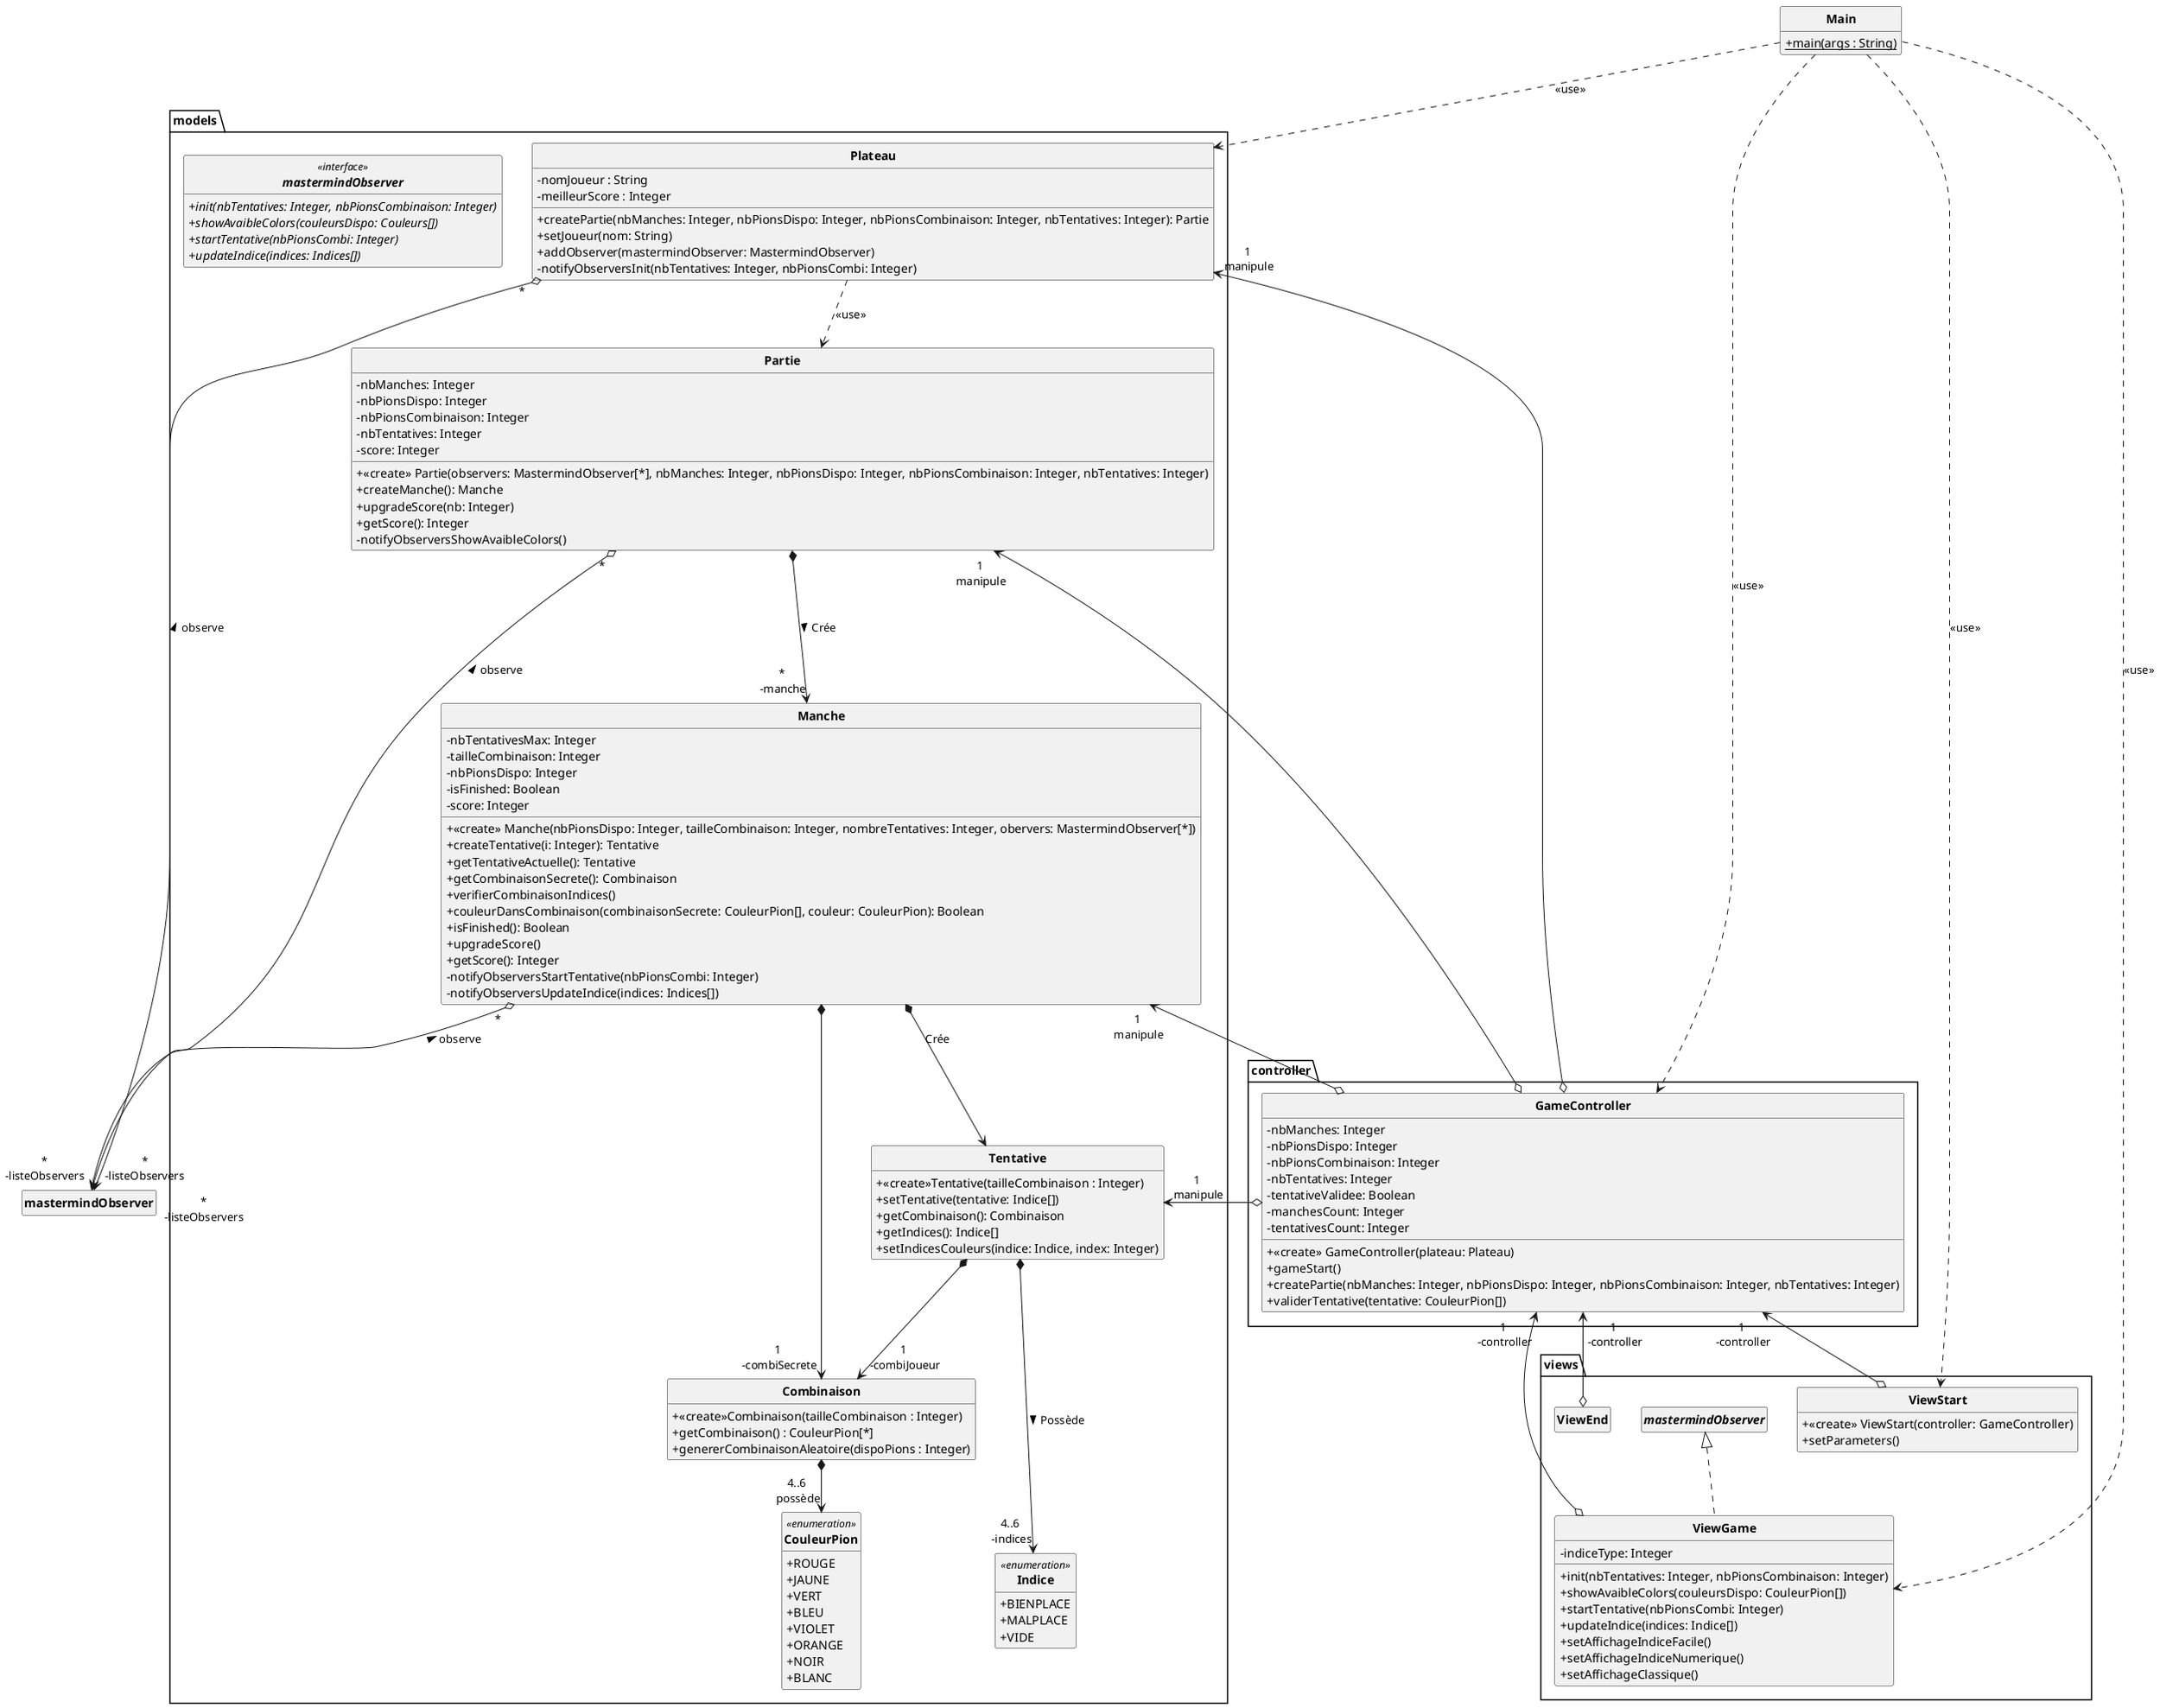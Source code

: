 @startuml
'https://plantuml.com/class-diagram
skinparam classAttributeIconSize 0
skinparam classFontStyle Bold
skinparam style strictuml
hide empty members

class Main{
    +main(args : String){static}
}

package models
{
    class Plateau
    {
        -nomJoueur : String
        -meilleurScore : Integer
        +createPartie(nbManches: Integer, nbPionsDispo: Integer, nbPionsCombinaison: Integer, nbTentatives: Integer): Partie
        +setJoueur(nom: String)
        +addObserver(mastermindObserver: MastermindObserver)
        -notifyObserversInit(nbTentatives: Integer, nbPionsCombi: Integer)
    }


    class Partie
    {
        - nbManches: Integer
        - nbPionsDispo: Integer
        - nbPionsCombinaison: Integer
        - nbTentatives: Integer
        - score: Integer
        + <<create>> Partie(observers: MastermindObserver[*], nbManches: Integer, nbPionsDispo: Integer, nbPionsCombinaison: Integer, nbTentatives: Integer)
        + createManche(): Manche
        + upgradeScore(nb: Integer)
        + getScore(): Integer
        - notifyObserversShowAvaibleColors()
    }


    class Manche
    {
        - nbTentativesMax: Integer
        - tailleCombinaison: Integer
        - nbPionsDispo: Integer
        - isFinished: Boolean
        - score: Integer

        + <<create>> Manche(nbPionsDispo: Integer, tailleCombinaison: Integer, nombreTentatives: Integer, obervers: MastermindObserver[*])
        + createTentative(i: Integer): Tentative
        + getTentativeActuelle(): Tentative
        + getCombinaisonSecrete(): Combinaison
        + verifierCombinaisonIndices()
        + couleurDansCombinaison(combinaisonSecrete: CouleurPion[], couleur: CouleurPion): Boolean
        + isFinished(): Boolean
        + upgradeScore()
        + getScore(): Integer
        - notifyObserversStartTentative(nbPionsCombi: Integer)
        - notifyObserversUpdateIndice(indices: Indices[])
    }

    class Tentative
    {
        +<<create>>Tentative(tailleCombinaison : Integer)
        + setTentative(tentative: Indice[])
        + getCombinaison(): Combinaison
        + getIndices(): Indice[]
        + setIndicesCouleurs(indice: Indice, index: Integer)
    }

    class Combinaison
    {
        +<<create>>Combinaison(tailleCombinaison : Integer)
        +getCombinaison() : CouleurPion[*]
        +genererCombinaisonAleatoire(dispoPions : Integer)
    }


    interface mastermindObserver <<interface>>
    {
        {abstract} + init(nbTentatives: Integer, nbPionsCombinaison: Integer)
        {abstract} + showAvaibleColors(couleursDispo: Couleurs[])
        {abstract} + startTentative(nbPionsCombi: Integer)
        {abstract} + updateIndice(indices: Indices[])
    }

    enum CouleurPion <<enumeration>>
    {
        +ROUGE
        +JAUNE
        +VERT
        +BLEU
        +VIOLET
        +ORANGE
        +NOIR
        +BLANC
    }

    enum Indice <<enumeration>>{
        +BIENPLACE
        +MALPLACE
        +VIDE
    }

}



package views
{
    class ViewStart
    {
        + <<create>> ViewStart(controller: GameController)
        + setParameters()
    }


    class ViewGame implements mastermindObserver
    {
        - indiceType: Integer
        + init(nbTentatives: Integer, nbPionsCombinaison: Integer)
        + showAvaibleColors(couleursDispo: CouleurPion[])
        + startTentative(nbPionsCombi: Integer)
        + updateIndice(indices: Indice[])
        +setAffichageIndiceFacile()
        +setAffichageIndiceNumerique()
        +setAffichageClassique()
    }


    class ViewEnd
    {

    }
}


package controller
{
    class GameController
    {
        - nbManches: Integer
        - nbPionsDispo: Integer
        - nbPionsCombinaison: Integer
        - nbTentatives: Integer
        - tentativeValidee: Boolean
        - manchesCount: Integer
        - tentativesCount: Integer
        + <<create>> GameController(plateau: Plateau)
        + gameStart()
        + createPartie(nbManches: Integer, nbPionsDispo: Integer, nbPionsCombinaison: Integer, nbTentatives: Integer)
        + validerTentative(tentative: CouleurPion[])
    }
}


Plateau ..>Partie : <<use>>
Plateau "*" o--> "*\n-listeObservers" mastermindObserver: observe <
Partie *---> "*\n -manche" Manche : Crée >

Partie "*" o--> "*\n-listeObservers" mastermindObserver: observe <
Manche "*" o--> "*\n-listeObservers" mastermindObserver: observe <
Manche *--> Tentative : Crée

Tentative *--->"4..6 \n-indices" Indice : Possède >


ViewGame o-up-> "1\n -controller" GameController
ViewEnd o-up-> "1\n -controller" GameController
ViewStart o-up-> "1\n -controller" GameController


GameController o-left-> "1\n manipule" Partie
GameController o-left-> "1\n manipule" Plateau
GameController o-left-> "1\n manipule" Manche
GameController o-left-> "1\n manipule" Tentative

Main ..> Plateau : <<use>>
Main ..> GameController : <<use>>
Main ..> ViewGame : <<use>>
Main ..> ViewStart : <<use>>

Manche *--> "1\n -combiSecrete" Combinaison
Tentative *--> "1\n -combiJoueur" Combinaison
Combinaison *--> "4..6\n possède" CouleurPion


@enduml
